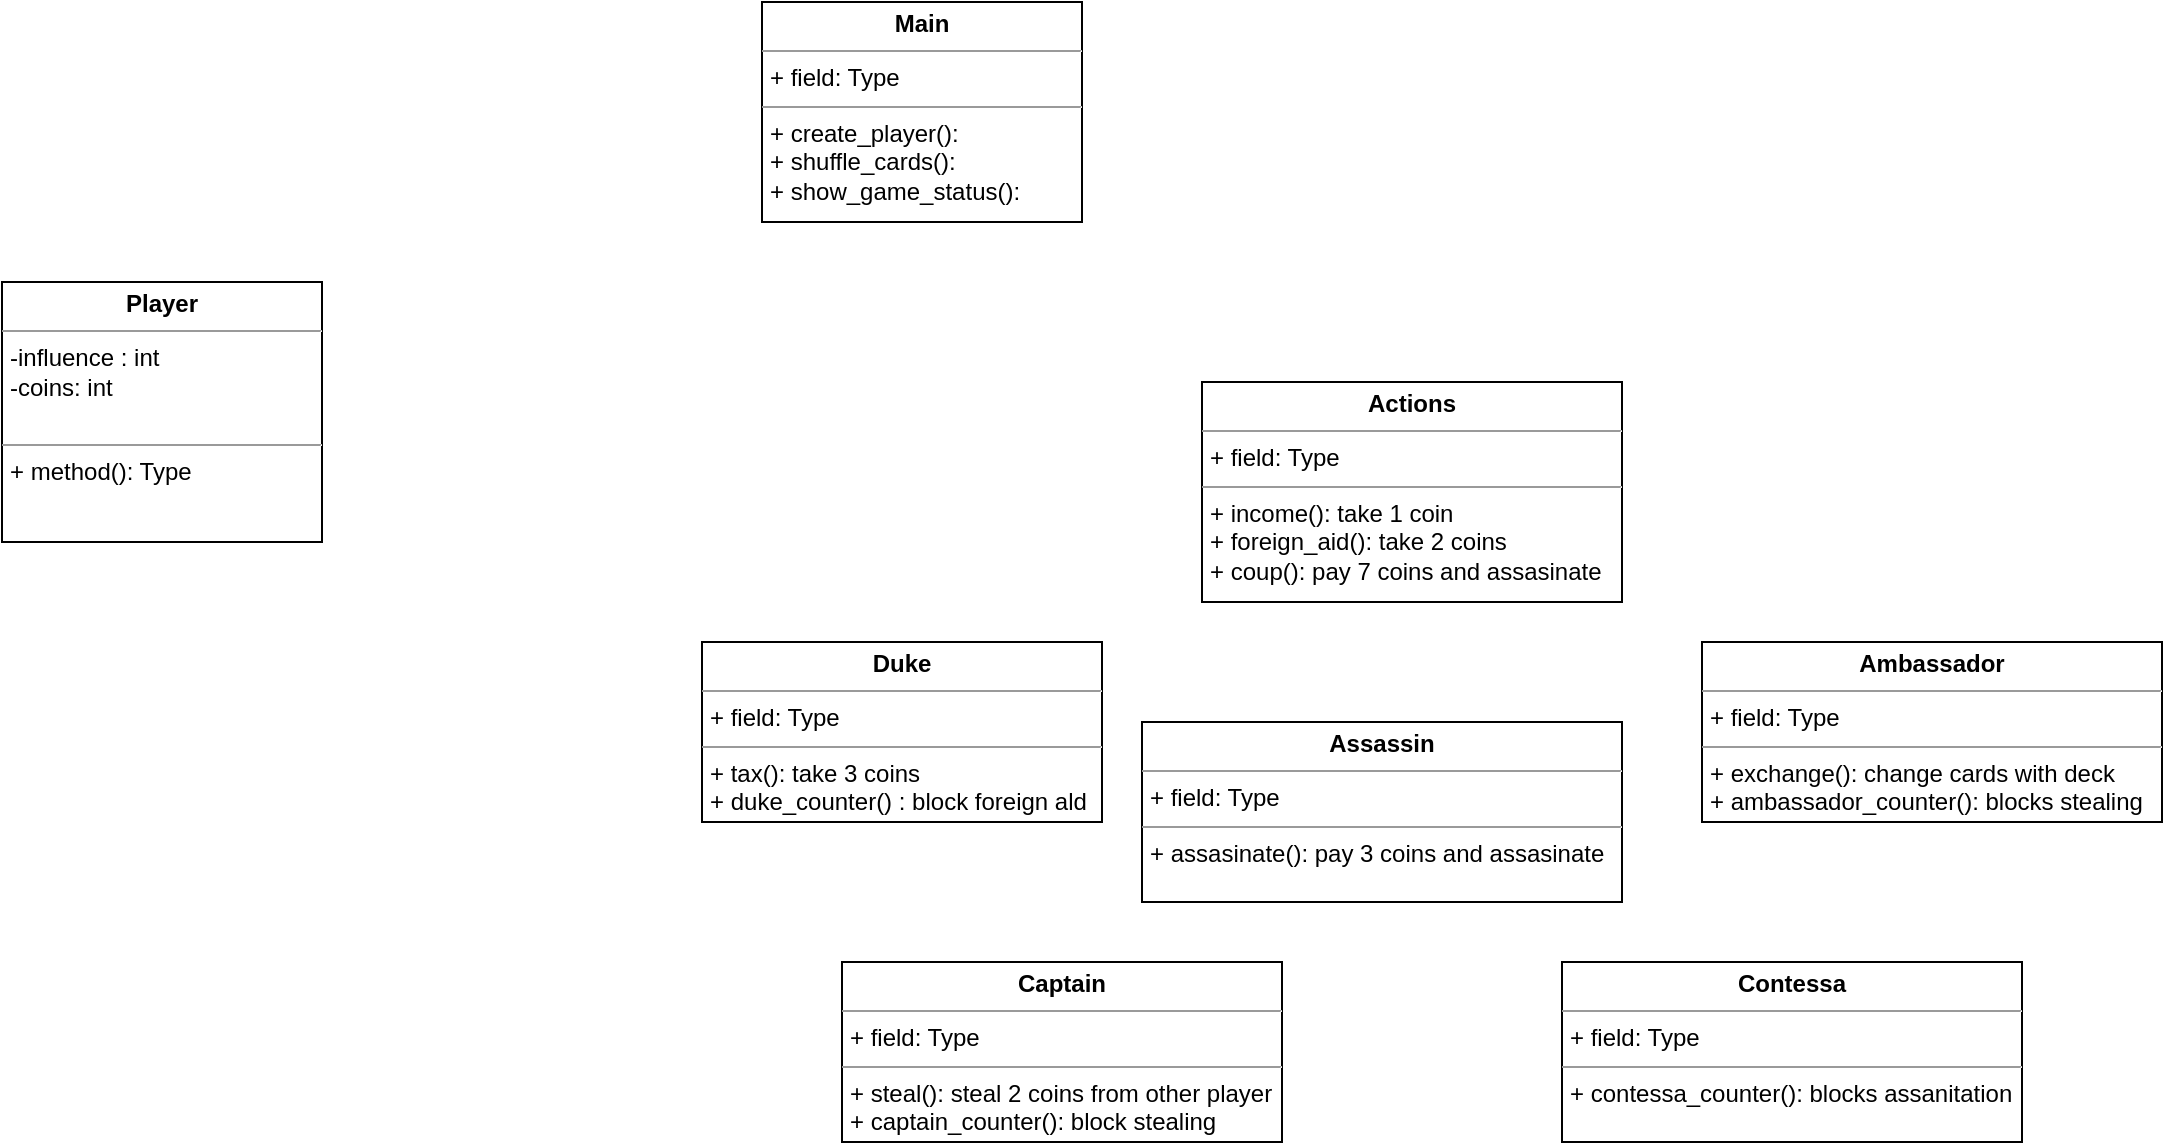 <mxfile version="14.6.1" type="github"><diagram id="v88ezlGWD_ZgQcJYktAG" name="Page-1"><mxGraphModel dx="1483" dy="1990" grid="1" gridSize="10" guides="1" tooltips="1" connect="1" arrows="1" fold="1" page="1" pageScale="1" pageWidth="827" pageHeight="1169" math="0" shadow="0"><root><mxCell id="0"/><mxCell id="1" parent="0"/><mxCell id="aHsDaIfPn42R0wFrttXp-7" value="&lt;p style=&quot;margin: 0px ; margin-top: 4px ; text-align: center&quot;&gt;&lt;b&gt;Player&lt;/b&gt;&lt;/p&gt;&lt;hr size=&quot;1&quot;&gt;&lt;p style=&quot;margin: 0px ; margin-left: 4px&quot;&gt;-influence : int&lt;/p&gt;&lt;p style=&quot;margin: 0px ; margin-left: 4px&quot;&gt;-coins: int&lt;/p&gt;&lt;p style=&quot;margin: 0px ; margin-left: 4px&quot;&gt;&lt;br&gt;&lt;/p&gt;&lt;hr size=&quot;1&quot;&gt;&lt;p style=&quot;margin: 0px ; margin-left: 4px&quot;&gt;+ method(): Type&lt;/p&gt;" style="verticalAlign=top;align=left;overflow=fill;fontSize=12;fontFamily=Helvetica;html=1;" vertex="1" parent="1"><mxGeometry x="110" y="50" width="160" height="130" as="geometry"/></mxCell><mxCell id="aHsDaIfPn42R0wFrttXp-8" value="&lt;p style=&quot;margin: 0px ; margin-top: 4px ; text-align: center&quot;&gt;&lt;b&gt;Actions&lt;/b&gt;&lt;/p&gt;&lt;hr size=&quot;1&quot;&gt;&lt;p style=&quot;margin: 0px ; margin-left: 4px&quot;&gt;+ field: Type&lt;/p&gt;&lt;hr size=&quot;1&quot;&gt;&lt;p style=&quot;margin: 0px ; margin-left: 4px&quot;&gt;+ income(): take 1 coin&lt;/p&gt;&lt;p style=&quot;margin: 0px ; margin-left: 4px&quot;&gt;+ foreign_aid(): take 2 coins&lt;/p&gt;&lt;p style=&quot;margin: 0px ; margin-left: 4px&quot;&gt;+ coup(): pay 7 coins and assasinate&lt;/p&gt;&lt;p style=&quot;margin: 0px ; margin-left: 4px&quot;&gt;&lt;br&gt;&lt;/p&gt;" style="verticalAlign=top;align=left;overflow=fill;fontSize=12;fontFamily=Helvetica;html=1;" vertex="1" parent="1"><mxGeometry x="710" y="100" width="210" height="110" as="geometry"/></mxCell><mxCell id="aHsDaIfPn42R0wFrttXp-15" value="&lt;p style=&quot;margin: 0px ; margin-top: 4px ; text-align: center&quot;&gt;&lt;b&gt;Main&lt;/b&gt;&lt;/p&gt;&lt;hr size=&quot;1&quot;&gt;&lt;p style=&quot;margin: 0px ; margin-left: 4px&quot;&gt;+ field: Type&lt;/p&gt;&lt;hr size=&quot;1&quot;&gt;&lt;p style=&quot;margin: 0px ; margin-left: 4px&quot;&gt;+ create_player():&amp;nbsp;&lt;/p&gt;&lt;p style=&quot;margin: 0px ; margin-left: 4px&quot;&gt;+ shuffle_cards():&lt;/p&gt;&lt;p style=&quot;margin: 0px ; margin-left: 4px&quot;&gt;+ show_game_status():&amp;nbsp;&lt;/p&gt;" style="verticalAlign=top;align=left;overflow=fill;fontSize=12;fontFamily=Helvetica;html=1;" vertex="1" parent="1"><mxGeometry x="490" y="-90" width="160" height="110" as="geometry"/></mxCell><mxCell id="aHsDaIfPn42R0wFrttXp-16" value="&lt;p style=&quot;margin: 0px ; margin-top: 4px ; text-align: center&quot;&gt;&lt;b&gt;Duke&lt;/b&gt;&lt;/p&gt;&lt;hr size=&quot;1&quot;&gt;&lt;p style=&quot;margin: 0px ; margin-left: 4px&quot;&gt;+ field: Type&lt;/p&gt;&lt;hr size=&quot;1&quot;&gt;&lt;p style=&quot;margin: 0px ; margin-left: 4px&quot;&gt;+ tax(): take 3 coins&lt;/p&gt;&lt;p style=&quot;margin: 0px ; margin-left: 4px&quot;&gt;+ duke_counter() : block foreign ald&lt;/p&gt;" style="verticalAlign=top;align=left;overflow=fill;fontSize=12;fontFamily=Helvetica;html=1;" vertex="1" parent="1"><mxGeometry x="460" y="230" width="200" height="90" as="geometry"/></mxCell><mxCell id="aHsDaIfPn42R0wFrttXp-17" value="&lt;p style=&quot;margin: 0px ; margin-top: 4px ; text-align: center&quot;&gt;&lt;b&gt;Assassin&lt;/b&gt;&lt;/p&gt;&lt;hr size=&quot;1&quot;&gt;&lt;p style=&quot;margin: 0px ; margin-left: 4px&quot;&gt;+ field: Type&lt;/p&gt;&lt;hr size=&quot;1&quot;&gt;&lt;p style=&quot;margin: 0px ; margin-left: 4px&quot;&gt;+ assasinate(): pay 3 coins and assasinate&lt;/p&gt;" style="verticalAlign=top;align=left;overflow=fill;fontSize=12;fontFamily=Helvetica;html=1;" vertex="1" parent="1"><mxGeometry x="680" y="270" width="240" height="90" as="geometry"/></mxCell><mxCell id="aHsDaIfPn42R0wFrttXp-18" value="&lt;p style=&quot;margin: 0px ; margin-top: 4px ; text-align: center&quot;&gt;&lt;b&gt;Captain&lt;/b&gt;&lt;/p&gt;&lt;hr size=&quot;1&quot;&gt;&lt;p style=&quot;margin: 0px ; margin-left: 4px&quot;&gt;+ field: Type&lt;/p&gt;&lt;hr size=&quot;1&quot;&gt;&lt;p style=&quot;margin: 0px ; margin-left: 4px&quot;&gt;+ steal(): steal 2 coins from other player&lt;/p&gt;&lt;p style=&quot;margin: 0px ; margin-left: 4px&quot;&gt;+ captain_counter(): block stealing&lt;/p&gt;" style="verticalAlign=top;align=left;overflow=fill;fontSize=12;fontFamily=Helvetica;html=1;" vertex="1" parent="1"><mxGeometry x="530" y="390" width="220" height="90" as="geometry"/></mxCell><mxCell id="aHsDaIfPn42R0wFrttXp-19" value="&lt;p style=&quot;margin: 0px ; margin-top: 4px ; text-align: center&quot;&gt;&lt;b&gt;Ambassador&lt;/b&gt;&lt;/p&gt;&lt;hr size=&quot;1&quot;&gt;&lt;p style=&quot;margin: 0px ; margin-left: 4px&quot;&gt;+ field: Type&lt;/p&gt;&lt;hr size=&quot;1&quot;&gt;&lt;p style=&quot;margin: 0px ; margin-left: 4px&quot;&gt;+ exchange(): change cards with deck&lt;/p&gt;&lt;p style=&quot;margin: 0px ; margin-left: 4px&quot;&gt;+ ambassador_counter(): blocks stealing&lt;/p&gt;" style="verticalAlign=top;align=left;overflow=fill;fontSize=12;fontFamily=Helvetica;html=1;" vertex="1" parent="1"><mxGeometry x="960" y="230" width="230" height="90" as="geometry"/></mxCell><mxCell id="aHsDaIfPn42R0wFrttXp-20" value="&lt;p style=&quot;margin: 0px ; margin-top: 4px ; text-align: center&quot;&gt;&lt;b&gt;Contessa&lt;/b&gt;&lt;/p&gt;&lt;hr size=&quot;1&quot;&gt;&lt;p style=&quot;margin: 0px ; margin-left: 4px&quot;&gt;+ field: Type&lt;/p&gt;&lt;hr size=&quot;1&quot;&gt;&lt;p style=&quot;margin: 0px ; margin-left: 4px&quot;&gt;+ contessa_counter(): blocks assanitation&lt;/p&gt;" style="verticalAlign=top;align=left;overflow=fill;fontSize=12;fontFamily=Helvetica;html=1;" vertex="1" parent="1"><mxGeometry x="890" y="390" width="230" height="90" as="geometry"/></mxCell></root></mxGraphModel></diagram></mxfile>